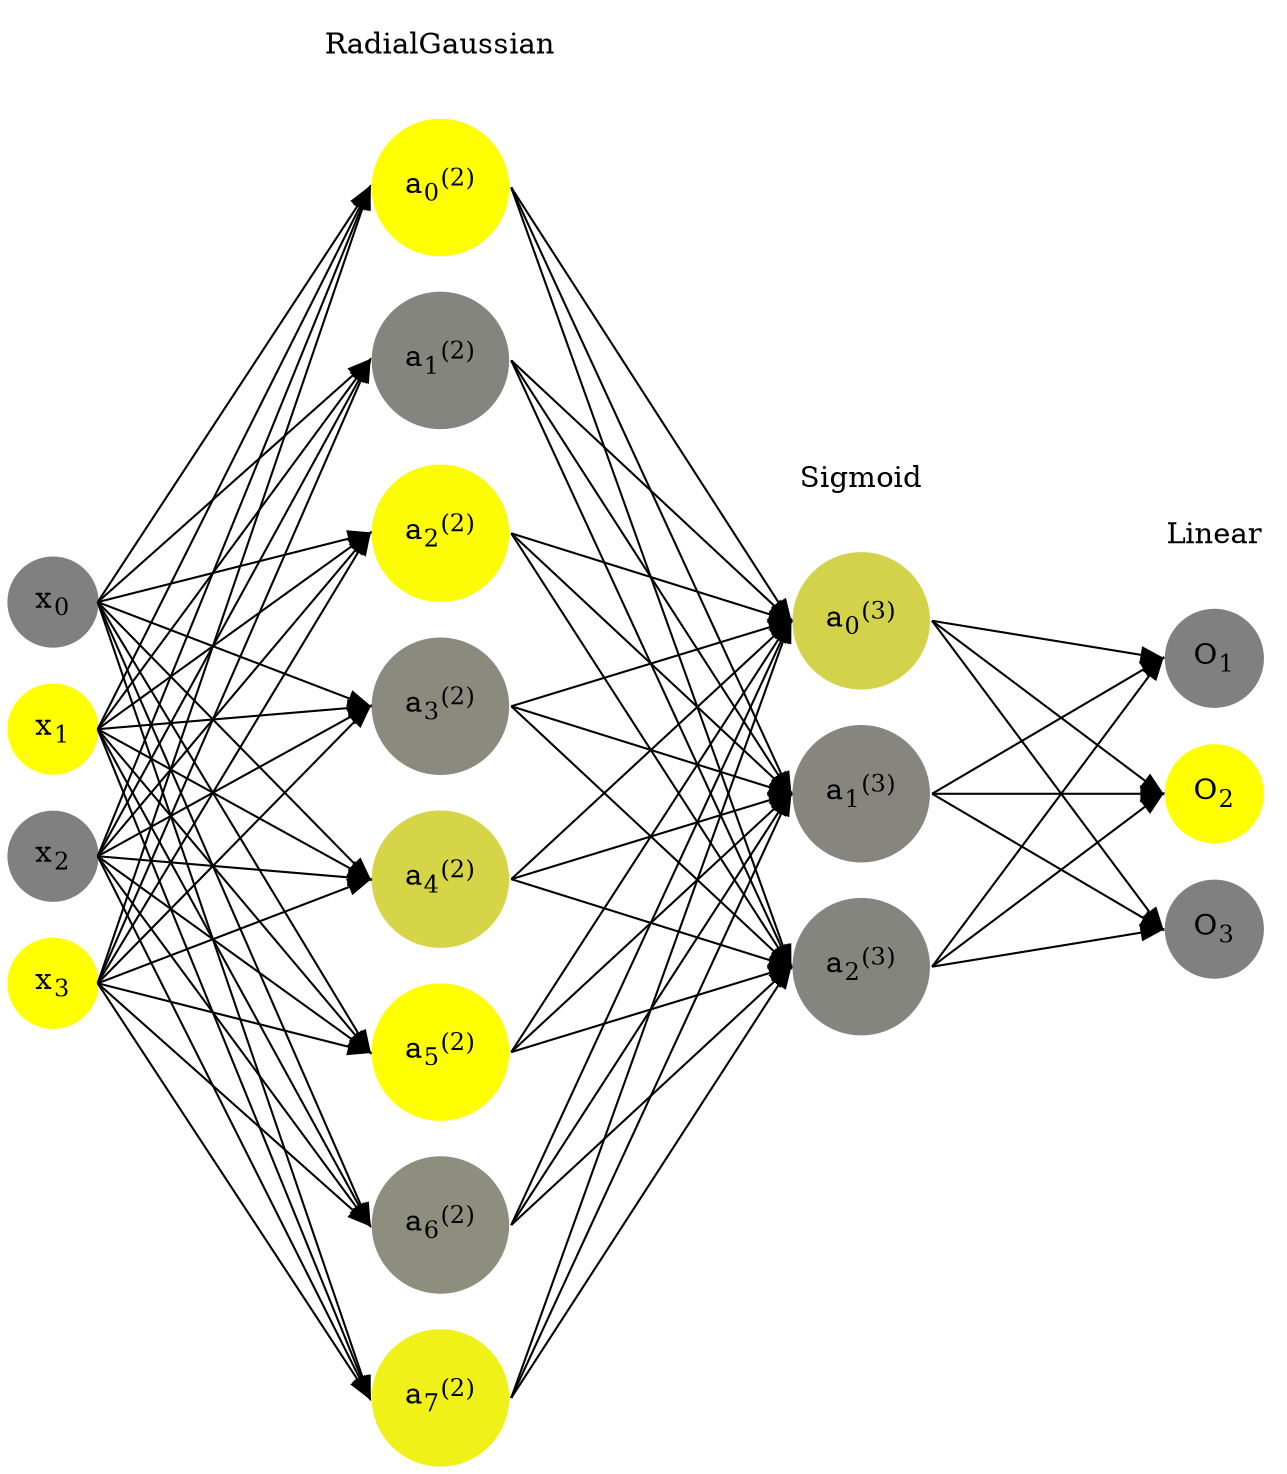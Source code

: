 digraph G {
	rankdir = LR;
	splines=false;
	edge[style=invis];
	ranksep= 1.4;
	{
	node [shape=circle, color="0.1667, 0.0, 0.5", style=filled, fillcolor="0.1667, 0.0, 0.5"];
	x0 [label=<x<sub>0</sub>>];
	}
	{
	node [shape=circle, color="0.1667, 1.0, 1.0", style=filled, fillcolor="0.1667, 1.0, 1.0"];
	x1 [label=<x<sub>1</sub>>];
	}
	{
	node [shape=circle, color="0.1667, 0.0, 0.5", style=filled, fillcolor="0.1667, 0.0, 0.5"];
	x2 [label=<x<sub>2</sub>>];
	}
	{
	node [shape=circle, color="0.1667, 1.0, 1.0", style=filled, fillcolor="0.1667, 1.0, 1.0"];
	x3 [label=<x<sub>3</sub>>];
	}
	{
	node [shape=circle, color="0.1667, 0.998884, 0.999442", style=filled, fillcolor="0.1667, 0.998884, 0.999442"];
	a02 [label=<a<sub>0</sub><sup>(2)</sup>>];
	}
	{
	node [shape=circle, color="0.1667, 0.042771, 0.521385", style=filled, fillcolor="0.1667, 0.042771, 0.521385"];
	a12 [label=<a<sub>1</sub><sup>(2)</sup>>];
	}
	{
	node [shape=circle, color="0.1667, 0.975399, 0.987700", style=filled, fillcolor="0.1667, 0.975399, 0.987700"];
	a22 [label=<a<sub>2</sub><sup>(2)</sup>>];
	}
	{
	node [shape=circle, color="0.1667, 0.079521, 0.539760", style=filled, fillcolor="0.1667, 0.079521, 0.539760"];
	a32 [label=<a<sub>3</sub><sup>(2)</sup>>];
	}
	{
	node [shape=circle, color="0.1667, 0.664342, 0.832171", style=filled, fillcolor="0.1667, 0.664342, 0.832171"];
	a42 [label=<a<sub>4</sub><sup>(2)</sup>>];
	}
	{
	node [shape=circle, color="0.1667, 0.999652, 0.999826", style=filled, fillcolor="0.1667, 0.999652, 0.999826"];
	a52 [label=<a<sub>5</sub><sup>(2)</sup>>];
	}
	{
	node [shape=circle, color="0.1667, 0.117172, 0.558586", style=filled, fillcolor="0.1667, 0.117172, 0.558586"];
	a62 [label=<a<sub>6</sub><sup>(2)</sup>>];
	}
	{
	node [shape=circle, color="0.1667, 0.889540, 0.944770", style=filled, fillcolor="0.1667, 0.889540, 0.944770"];
	a72 [label=<a<sub>7</sub><sup>(2)</sup>>];
	}
	{
	node [shape=circle, color="0.1667, 0.642457, 0.821228", style=filled, fillcolor="0.1667, 0.642457, 0.821228"];
	a03 [label=<a<sub>0</sub><sup>(3)</sup>>];
	}
	{
	node [shape=circle, color="0.1667, 0.051513, 0.525757", style=filled, fillcolor="0.1667, 0.051513, 0.525757"];
	a13 [label=<a<sub>1</sub><sup>(3)</sup>>];
	}
	{
	node [shape=circle, color="0.1667, 0.040083, 0.520042", style=filled, fillcolor="0.1667, 0.040083, 0.520042"];
	a23 [label=<a<sub>2</sub><sup>(3)</sup>>];
	}
	{
	node [shape=circle, color="0.1667, 0.0, 0.5", style=filled, fillcolor="0.1667, 0.0, 0.5"];
	O1 [label=<O<sub>1</sub>>];
	}
	{
	node [shape=circle, color="0.1667, 1.0, 1.0", style=filled, fillcolor="0.1667, 1.0, 1.0"];
	O2 [label=<O<sub>2</sub>>];
	}
	{
	node [shape=circle, color="0.1667, 0.0, 0.5", style=filled, fillcolor="0.1667, 0.0, 0.5"];
	O3 [label=<O<sub>3</sub>>];
	}
	{
	rank=same;
	x0->x1->x2->x3;
	}
	{
	rank=same;
	a02->a12->a22->a32->a42->a52->a62->a72;
	}
	{
	rank=same;
	a03->a13->a23;
	}
	{
	rank=same;
	O1->O2->O3;
	}
	l1 [shape=plaintext,label="RadialGaussian"];
	l1->a02;
	{rank=same; l1;a02};
	l2 [shape=plaintext,label="Sigmoid"];
	l2->a03;
	{rank=same; l2;a03};
	l3 [shape=plaintext,label="Linear"];
	l3->O1;
	{rank=same; l3;O1};
edge[style=solid, tailport=e, headport=w];
	{x0;x1;x2;x3} -> {a02;a12;a22;a32;a42;a52;a62;a72};
	{a02;a12;a22;a32;a42;a52;a62;a72} -> {a03;a13;a23};
	{a03;a13;a23} -> {O1,O2,O3};
}